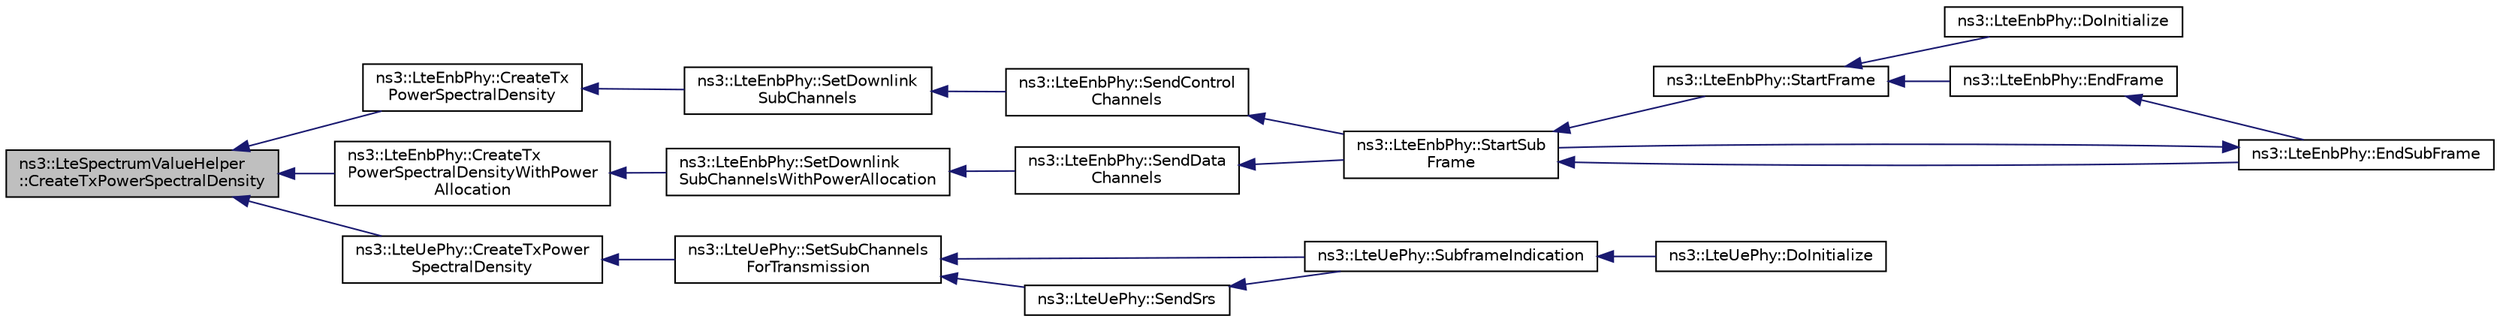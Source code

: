 digraph "ns3::LteSpectrumValueHelper::CreateTxPowerSpectralDensity"
{
  edge [fontname="Helvetica",fontsize="10",labelfontname="Helvetica",labelfontsize="10"];
  node [fontname="Helvetica",fontsize="10",shape=record];
  rankdir="LR";
  Node1 [label="ns3::LteSpectrumValueHelper\l::CreateTxPowerSpectralDensity",height=0.2,width=0.4,color="black", fillcolor="grey75", style="filled", fontcolor="black"];
  Node1 -> Node2 [dir="back",color="midnightblue",fontsize="10",style="solid"];
  Node2 [label="ns3::LteEnbPhy::CreateTx\lPowerSpectralDensity",height=0.2,width=0.4,color="black", fillcolor="white", style="filled",URL="$d3/d51/classns3_1_1LteEnbPhy.html#ab8247c37a1c9b9f76a69886fe430a4cd",tooltip="Create the PSD for TX. "];
  Node2 -> Node3 [dir="back",color="midnightblue",fontsize="10",style="solid"];
  Node3 [label="ns3::LteEnbPhy::SetDownlink\lSubChannels",height=0.2,width=0.4,color="black", fillcolor="white", style="filled",URL="$d3/d51/classns3_1_1LteEnbPhy.html#ae08f44082020ac0b68a04a2a79da0a27",tooltip="set the resource blocks (a.k.a. sub channels) to be used in the downlink for transmission ..."];
  Node3 -> Node4 [dir="back",color="midnightblue",fontsize="10",style="solid"];
  Node4 [label="ns3::LteEnbPhy::SendControl\lChannels",height=0.2,width=0.4,color="black", fillcolor="white", style="filled",URL="$d3/d51/classns3_1_1LteEnbPhy.html#a9b09d7774432283838c76d867a814b13",tooltip="Send the PDCCH and PCFICH in the first 3 symbols. "];
  Node4 -> Node5 [dir="back",color="midnightblue",fontsize="10",style="solid"];
  Node5 [label="ns3::LteEnbPhy::StartSub\lFrame",height=0.2,width=0.4,color="black", fillcolor="white", style="filled",URL="$d3/d51/classns3_1_1LteEnbPhy.html#ab3594729c2fddcccdbae294b764dc83f",tooltip="Start a LTE sub frame. "];
  Node5 -> Node6 [dir="back",color="midnightblue",fontsize="10",style="solid"];
  Node6 [label="ns3::LteEnbPhy::StartFrame",height=0.2,width=0.4,color="black", fillcolor="white", style="filled",URL="$d3/d51/classns3_1_1LteEnbPhy.html#a92d47dc2fa71c37ecb848fb9ed2ec592",tooltip="Start a LTE frame. "];
  Node6 -> Node7 [dir="back",color="midnightblue",fontsize="10",style="solid"];
  Node7 [label="ns3::LteEnbPhy::DoInitialize",height=0.2,width=0.4,color="black", fillcolor="white", style="filled",URL="$d3/d51/classns3_1_1LteEnbPhy.html#a404572fbc4d6948034038b91bf450877"];
  Node6 -> Node8 [dir="back",color="midnightblue",fontsize="10",style="solid"];
  Node8 [label="ns3::LteEnbPhy::EndFrame",height=0.2,width=0.4,color="black", fillcolor="white", style="filled",URL="$d3/d51/classns3_1_1LteEnbPhy.html#ad28ae7c1f8faacc77bf5989c44409ac8",tooltip="End a LTE frame. "];
  Node8 -> Node9 [dir="back",color="midnightblue",fontsize="10",style="solid"];
  Node9 [label="ns3::LteEnbPhy::EndSubFrame",height=0.2,width=0.4,color="black", fillcolor="white", style="filled",URL="$d3/d51/classns3_1_1LteEnbPhy.html#ac116fed9becb5dd146dc2c8b7fedfc58",tooltip="End a LTE sub frame. "];
  Node9 -> Node5 [dir="back",color="midnightblue",fontsize="10",style="solid"];
  Node5 -> Node9 [dir="back",color="midnightblue",fontsize="10",style="solid"];
  Node1 -> Node10 [dir="back",color="midnightblue",fontsize="10",style="solid"];
  Node10 [label="ns3::LteEnbPhy::CreateTx\lPowerSpectralDensityWithPower\lAllocation",height=0.2,width=0.4,color="black", fillcolor="white", style="filled",URL="$d3/d51/classns3_1_1LteEnbPhy.html#abca51ffb8d7134394e4f7c9bd3a171b4",tooltip="Create the PSD for TX with power allocation for each RB. "];
  Node10 -> Node11 [dir="back",color="midnightblue",fontsize="10",style="solid"];
  Node11 [label="ns3::LteEnbPhy::SetDownlink\lSubChannelsWithPowerAllocation",height=0.2,width=0.4,color="black", fillcolor="white", style="filled",URL="$d3/d51/classns3_1_1LteEnbPhy.html#aa406551fba9c78d2df606ee8ea753561",tooltip="set the resource blocks (a.k.a. sub channels) and its power to be used in the downlink for transmissi..."];
  Node11 -> Node12 [dir="back",color="midnightblue",fontsize="10",style="solid"];
  Node12 [label="ns3::LteEnbPhy::SendData\lChannels",height=0.2,width=0.4,color="black", fillcolor="white", style="filled",URL="$d3/d51/classns3_1_1LteEnbPhy.html#a5dec1aaf78faa0221eeda08f8e0fa1b0",tooltip="Send the PDSCH. "];
  Node12 -> Node5 [dir="back",color="midnightblue",fontsize="10",style="solid"];
  Node1 -> Node13 [dir="back",color="midnightblue",fontsize="10",style="solid"];
  Node13 [label="ns3::LteUePhy::CreateTxPower\lSpectralDensity",height=0.2,width=0.4,color="black", fillcolor="white", style="filled",URL="$da/ddd/classns3_1_1LteUePhy.html#a617e7e504fb2364348aecb56b3aeb3b7",tooltip="Create the PSD for the TX. "];
  Node13 -> Node14 [dir="back",color="midnightblue",fontsize="10",style="solid"];
  Node14 [label="ns3::LteUePhy::SetSubChannels\lForTransmission",height=0.2,width=0.4,color="black", fillcolor="white", style="filled",URL="$da/ddd/classns3_1_1LteUePhy.html#a0b004ef45d225a8cf75647db08aeab9b",tooltip="Set a list of sub channels to use in TX. "];
  Node14 -> Node15 [dir="back",color="midnightblue",fontsize="10",style="solid"];
  Node15 [label="ns3::LteUePhy::SubframeIndication",height=0.2,width=0.4,color="black", fillcolor="white", style="filled",URL="$da/ddd/classns3_1_1LteUePhy.html#a65c18191859a190cbd880175e2ffeac3",tooltip="trigger from eNB the start from a new frame "];
  Node15 -> Node16 [dir="back",color="midnightblue",fontsize="10",style="solid"];
  Node16 [label="ns3::LteUePhy::DoInitialize",height=0.2,width=0.4,color="black", fillcolor="white", style="filled",URL="$da/ddd/classns3_1_1LteUePhy.html#a09daf3f8475e2e1c4639b552d5381d7a"];
  Node14 -> Node17 [dir="back",color="midnightblue",fontsize="10",style="solid"];
  Node17 [label="ns3::LteUePhy::SendSrs",height=0.2,width=0.4,color="black", fillcolor="white", style="filled",URL="$da/ddd/classns3_1_1LteUePhy.html#af5e670e16b13fbb9368f75bedf199067",tooltip="Send the SRS signal in the last symbols of the frame. "];
  Node17 -> Node15 [dir="back",color="midnightblue",fontsize="10",style="solid"];
}
